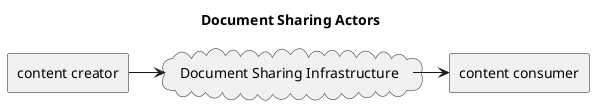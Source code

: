 @startuml
title Document Sharing Actors
agent "content creator" as creator
cloud "Document Sharing Infrastructure" as sharing
agent "content consumer" as consumer
creator -> sharing
sharing -> consumer
@enduml

